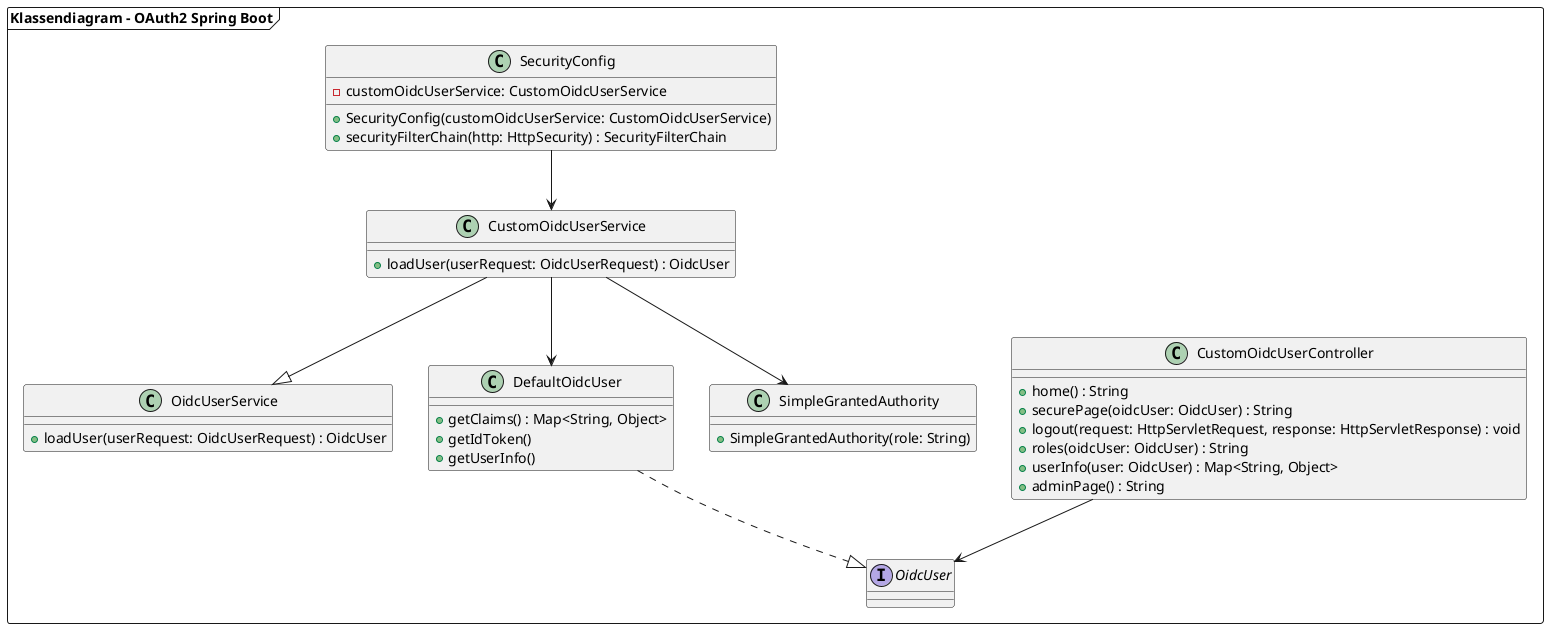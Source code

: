 @startuml
frame "Klassendiagram – OAuth2 Spring Boot" {

    class CustomOidcUserController {
        +home() : String
        +securePage(oidcUser: OidcUser) : String
        +logout(request: HttpServletRequest, response: HttpServletResponse) : void
        +roles(oidcUser: OidcUser) : String
        +userInfo(user: OidcUser) : Map<String, Object>
        +adminPage() : String
    }

    class SecurityConfig {
        -customOidcUserService: CustomOidcUserService
        +SecurityConfig(customOidcUserService: CustomOidcUserService)
        +securityFilterChain(http: HttpSecurity) : SecurityFilterChain
    }

    class CustomOidcUserService {
        +loadUser(userRequest: OidcUserRequest) : OidcUser
    }

    class OidcUserService {
        +loadUser(userRequest: OidcUserRequest) : OidcUser
    }

    interface OidcUser

    class DefaultOidcUser {
        +getClaims() : Map<String, Object>
        +getIdToken()
        +getUserInfo()
    }

    class SimpleGrantedAuthority {
        +SimpleGrantedAuthority(role: String)
    }

    ' Relaties
    CustomOidcUserService --|> OidcUserService
    DefaultOidcUser ..|> OidcUser
    CustomOidcUserService --> DefaultOidcUser
    CustomOidcUserService --> SimpleGrantedAuthority
    SecurityConfig --> CustomOidcUserService
    CustomOidcUserController --> OidcUser
}
@enduml
